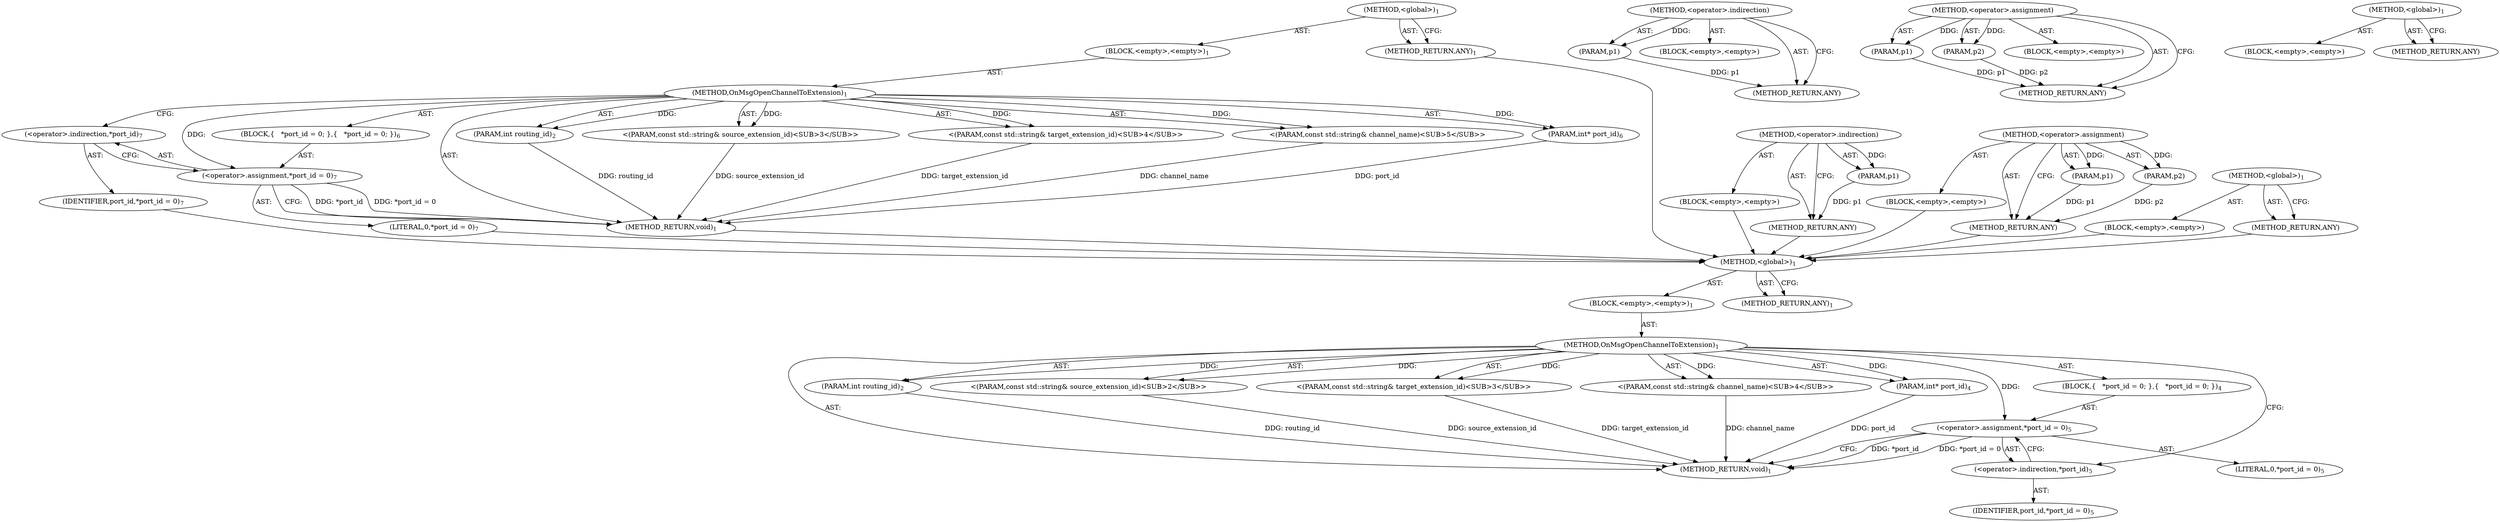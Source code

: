 digraph "&lt;global&gt;" {
vulnerable_6 [label=<(METHOD,&lt;global&gt;)<SUB>1</SUB>>];
vulnerable_7 [label=<(BLOCK,&lt;empty&gt;,&lt;empty&gt;)<SUB>1</SUB>>];
vulnerable_8 [label=<(METHOD,OnMsgOpenChannelToExtension)<SUB>1</SUB>>];
vulnerable_9 [label=<(PARAM,int routing_id)<SUB>2</SUB>>];
vulnerable_10 [label="<(PARAM,const std::string&amp; source_extension_id)<SUB>2</SUB>>"];
vulnerable_11 [label="<(PARAM,const std::string&amp; target_extension_id)<SUB>3</SUB>>"];
vulnerable_12 [label="<(PARAM,const std::string&amp; channel_name)<SUB>4</SUB>>"];
vulnerable_13 [label=<(PARAM,int* port_id)<SUB>4</SUB>>];
vulnerable_14 [label=<(BLOCK,{
   *port_id = 0;
 },{
   *port_id = 0;
 })<SUB>4</SUB>>];
vulnerable_15 [label=<(&lt;operator&gt;.assignment,*port_id = 0)<SUB>5</SUB>>];
vulnerable_16 [label=<(&lt;operator&gt;.indirection,*port_id)<SUB>5</SUB>>];
vulnerable_17 [label=<(IDENTIFIER,port_id,*port_id = 0)<SUB>5</SUB>>];
vulnerable_18 [label=<(LITERAL,0,*port_id = 0)<SUB>5</SUB>>];
vulnerable_19 [label=<(METHOD_RETURN,void)<SUB>1</SUB>>];
vulnerable_21 [label=<(METHOD_RETURN,ANY)<SUB>1</SUB>>];
vulnerable_45 [label=<(METHOD,&lt;operator&gt;.indirection)>];
vulnerable_46 [label=<(PARAM,p1)>];
vulnerable_47 [label=<(BLOCK,&lt;empty&gt;,&lt;empty&gt;)>];
vulnerable_48 [label=<(METHOD_RETURN,ANY)>];
vulnerable_40 [label=<(METHOD,&lt;operator&gt;.assignment)>];
vulnerable_41 [label=<(PARAM,p1)>];
vulnerable_42 [label=<(PARAM,p2)>];
vulnerable_43 [label=<(BLOCK,&lt;empty&gt;,&lt;empty&gt;)>];
vulnerable_44 [label=<(METHOD_RETURN,ANY)>];
vulnerable_34 [label=<(METHOD,&lt;global&gt;)<SUB>1</SUB>>];
vulnerable_35 [label=<(BLOCK,&lt;empty&gt;,&lt;empty&gt;)>];
vulnerable_36 [label=<(METHOD_RETURN,ANY)>];
fixed_6 [label=<(METHOD,&lt;global&gt;)<SUB>1</SUB>>];
fixed_7 [label=<(BLOCK,&lt;empty&gt;,&lt;empty&gt;)<SUB>1</SUB>>];
fixed_8 [label=<(METHOD,OnMsgOpenChannelToExtension)<SUB>1</SUB>>];
fixed_9 [label=<(PARAM,int routing_id)<SUB>2</SUB>>];
fixed_10 [label="<(PARAM,const std::string&amp; source_extension_id)<SUB>3</SUB>>"];
fixed_11 [label="<(PARAM,const std::string&amp; target_extension_id)<SUB>4</SUB>>"];
fixed_12 [label="<(PARAM,const std::string&amp; channel_name)<SUB>5</SUB>>"];
fixed_13 [label=<(PARAM,int* port_id)<SUB>6</SUB>>];
fixed_14 [label=<(BLOCK,{
   *port_id = 0;
 },{
   *port_id = 0;
 })<SUB>6</SUB>>];
fixed_15 [label=<(&lt;operator&gt;.assignment,*port_id = 0)<SUB>7</SUB>>];
fixed_16 [label=<(&lt;operator&gt;.indirection,*port_id)<SUB>7</SUB>>];
fixed_17 [label=<(IDENTIFIER,port_id,*port_id = 0)<SUB>7</SUB>>];
fixed_18 [label=<(LITERAL,0,*port_id = 0)<SUB>7</SUB>>];
fixed_19 [label=<(METHOD_RETURN,void)<SUB>1</SUB>>];
fixed_21 [label=<(METHOD_RETURN,ANY)<SUB>1</SUB>>];
fixed_45 [label=<(METHOD,&lt;operator&gt;.indirection)>];
fixed_46 [label=<(PARAM,p1)>];
fixed_47 [label=<(BLOCK,&lt;empty&gt;,&lt;empty&gt;)>];
fixed_48 [label=<(METHOD_RETURN,ANY)>];
fixed_40 [label=<(METHOD,&lt;operator&gt;.assignment)>];
fixed_41 [label=<(PARAM,p1)>];
fixed_42 [label=<(PARAM,p2)>];
fixed_43 [label=<(BLOCK,&lt;empty&gt;,&lt;empty&gt;)>];
fixed_44 [label=<(METHOD_RETURN,ANY)>];
fixed_34 [label=<(METHOD,&lt;global&gt;)<SUB>1</SUB>>];
fixed_35 [label=<(BLOCK,&lt;empty&gt;,&lt;empty&gt;)>];
fixed_36 [label=<(METHOD_RETURN,ANY)>];
vulnerable_6 -> vulnerable_7  [key=0, label="AST: "];
vulnerable_6 -> vulnerable_21  [key=0, label="AST: "];
vulnerable_6 -> vulnerable_21  [key=1, label="CFG: "];
vulnerable_7 -> vulnerable_8  [key=0, label="AST: "];
vulnerable_8 -> vulnerable_9  [key=0, label="AST: "];
vulnerable_8 -> vulnerable_9  [key=1, label="DDG: "];
vulnerable_8 -> vulnerable_10  [key=0, label="AST: "];
vulnerable_8 -> vulnerable_10  [key=1, label="DDG: "];
vulnerable_8 -> vulnerable_11  [key=0, label="AST: "];
vulnerable_8 -> vulnerable_11  [key=1, label="DDG: "];
vulnerable_8 -> vulnerable_12  [key=0, label="AST: "];
vulnerable_8 -> vulnerable_12  [key=1, label="DDG: "];
vulnerable_8 -> vulnerable_13  [key=0, label="AST: "];
vulnerable_8 -> vulnerable_13  [key=1, label="DDG: "];
vulnerable_8 -> vulnerable_14  [key=0, label="AST: "];
vulnerable_8 -> vulnerable_19  [key=0, label="AST: "];
vulnerable_8 -> vulnerable_16  [key=0, label="CFG: "];
vulnerable_8 -> vulnerable_15  [key=0, label="DDG: "];
vulnerable_9 -> vulnerable_19  [key=0, label="DDG: routing_id"];
vulnerable_10 -> vulnerable_19  [key=0, label="DDG: source_extension_id"];
vulnerable_11 -> vulnerable_19  [key=0, label="DDG: target_extension_id"];
vulnerable_12 -> vulnerable_19  [key=0, label="DDG: channel_name"];
vulnerable_13 -> vulnerable_19  [key=0, label="DDG: port_id"];
vulnerable_14 -> vulnerable_15  [key=0, label="AST: "];
vulnerable_15 -> vulnerable_16  [key=0, label="AST: "];
vulnerable_15 -> vulnerable_18  [key=0, label="AST: "];
vulnerable_15 -> vulnerable_19  [key=0, label="CFG: "];
vulnerable_15 -> vulnerable_19  [key=1, label="DDG: *port_id"];
vulnerable_15 -> vulnerable_19  [key=2, label="DDG: *port_id = 0"];
vulnerable_16 -> vulnerable_17  [key=0, label="AST: "];
vulnerable_16 -> vulnerable_15  [key=0, label="CFG: "];
vulnerable_45 -> vulnerable_46  [key=0, label="AST: "];
vulnerable_45 -> vulnerable_46  [key=1, label="DDG: "];
vulnerable_45 -> vulnerable_47  [key=0, label="AST: "];
vulnerable_45 -> vulnerable_48  [key=0, label="AST: "];
vulnerable_45 -> vulnerable_48  [key=1, label="CFG: "];
vulnerable_46 -> vulnerable_48  [key=0, label="DDG: p1"];
vulnerable_40 -> vulnerable_41  [key=0, label="AST: "];
vulnerable_40 -> vulnerable_41  [key=1, label="DDG: "];
vulnerable_40 -> vulnerable_43  [key=0, label="AST: "];
vulnerable_40 -> vulnerable_42  [key=0, label="AST: "];
vulnerable_40 -> vulnerable_42  [key=1, label="DDG: "];
vulnerable_40 -> vulnerable_44  [key=0, label="AST: "];
vulnerable_40 -> vulnerable_44  [key=1, label="CFG: "];
vulnerable_41 -> vulnerable_44  [key=0, label="DDG: p1"];
vulnerable_42 -> vulnerable_44  [key=0, label="DDG: p2"];
vulnerable_34 -> vulnerable_35  [key=0, label="AST: "];
vulnerable_34 -> vulnerable_36  [key=0, label="AST: "];
vulnerable_34 -> vulnerable_36  [key=1, label="CFG: "];
fixed_6 -> fixed_7  [key=0, label="AST: "];
fixed_6 -> fixed_21  [key=0, label="AST: "];
fixed_6 -> fixed_21  [key=1, label="CFG: "];
fixed_7 -> fixed_8  [key=0, label="AST: "];
fixed_8 -> fixed_9  [key=0, label="AST: "];
fixed_8 -> fixed_9  [key=1, label="DDG: "];
fixed_8 -> fixed_10  [key=0, label="AST: "];
fixed_8 -> fixed_10  [key=1, label="DDG: "];
fixed_8 -> fixed_11  [key=0, label="AST: "];
fixed_8 -> fixed_11  [key=1, label="DDG: "];
fixed_8 -> fixed_12  [key=0, label="AST: "];
fixed_8 -> fixed_12  [key=1, label="DDG: "];
fixed_8 -> fixed_13  [key=0, label="AST: "];
fixed_8 -> fixed_13  [key=1, label="DDG: "];
fixed_8 -> fixed_14  [key=0, label="AST: "];
fixed_8 -> fixed_19  [key=0, label="AST: "];
fixed_8 -> fixed_16  [key=0, label="CFG: "];
fixed_8 -> fixed_15  [key=0, label="DDG: "];
fixed_9 -> fixed_19  [key=0, label="DDG: routing_id"];
fixed_10 -> fixed_19  [key=0, label="DDG: source_extension_id"];
fixed_11 -> fixed_19  [key=0, label="DDG: target_extension_id"];
fixed_12 -> fixed_19  [key=0, label="DDG: channel_name"];
fixed_13 -> fixed_19  [key=0, label="DDG: port_id"];
fixed_14 -> fixed_15  [key=0, label="AST: "];
fixed_15 -> fixed_16  [key=0, label="AST: "];
fixed_15 -> fixed_18  [key=0, label="AST: "];
fixed_15 -> fixed_19  [key=0, label="CFG: "];
fixed_15 -> fixed_19  [key=1, label="DDG: *port_id"];
fixed_15 -> fixed_19  [key=2, label="DDG: *port_id = 0"];
fixed_16 -> fixed_17  [key=0, label="AST: "];
fixed_16 -> fixed_15  [key=0, label="CFG: "];
fixed_17 -> vulnerable_6  [key=0];
fixed_18 -> vulnerable_6  [key=0];
fixed_19 -> vulnerable_6  [key=0];
fixed_21 -> vulnerable_6  [key=0];
fixed_45 -> fixed_46  [key=0, label="AST: "];
fixed_45 -> fixed_46  [key=1, label="DDG: "];
fixed_45 -> fixed_47  [key=0, label="AST: "];
fixed_45 -> fixed_48  [key=0, label="AST: "];
fixed_45 -> fixed_48  [key=1, label="CFG: "];
fixed_46 -> fixed_48  [key=0, label="DDG: p1"];
fixed_47 -> vulnerable_6  [key=0];
fixed_48 -> vulnerable_6  [key=0];
fixed_40 -> fixed_41  [key=0, label="AST: "];
fixed_40 -> fixed_41  [key=1, label="DDG: "];
fixed_40 -> fixed_43  [key=0, label="AST: "];
fixed_40 -> fixed_42  [key=0, label="AST: "];
fixed_40 -> fixed_42  [key=1, label="DDG: "];
fixed_40 -> fixed_44  [key=0, label="AST: "];
fixed_40 -> fixed_44  [key=1, label="CFG: "];
fixed_41 -> fixed_44  [key=0, label="DDG: p1"];
fixed_42 -> fixed_44  [key=0, label="DDG: p2"];
fixed_43 -> vulnerable_6  [key=0];
fixed_44 -> vulnerable_6  [key=0];
fixed_34 -> fixed_35  [key=0, label="AST: "];
fixed_34 -> fixed_36  [key=0, label="AST: "];
fixed_34 -> fixed_36  [key=1, label="CFG: "];
fixed_35 -> vulnerable_6  [key=0];
fixed_36 -> vulnerable_6  [key=0];
}
